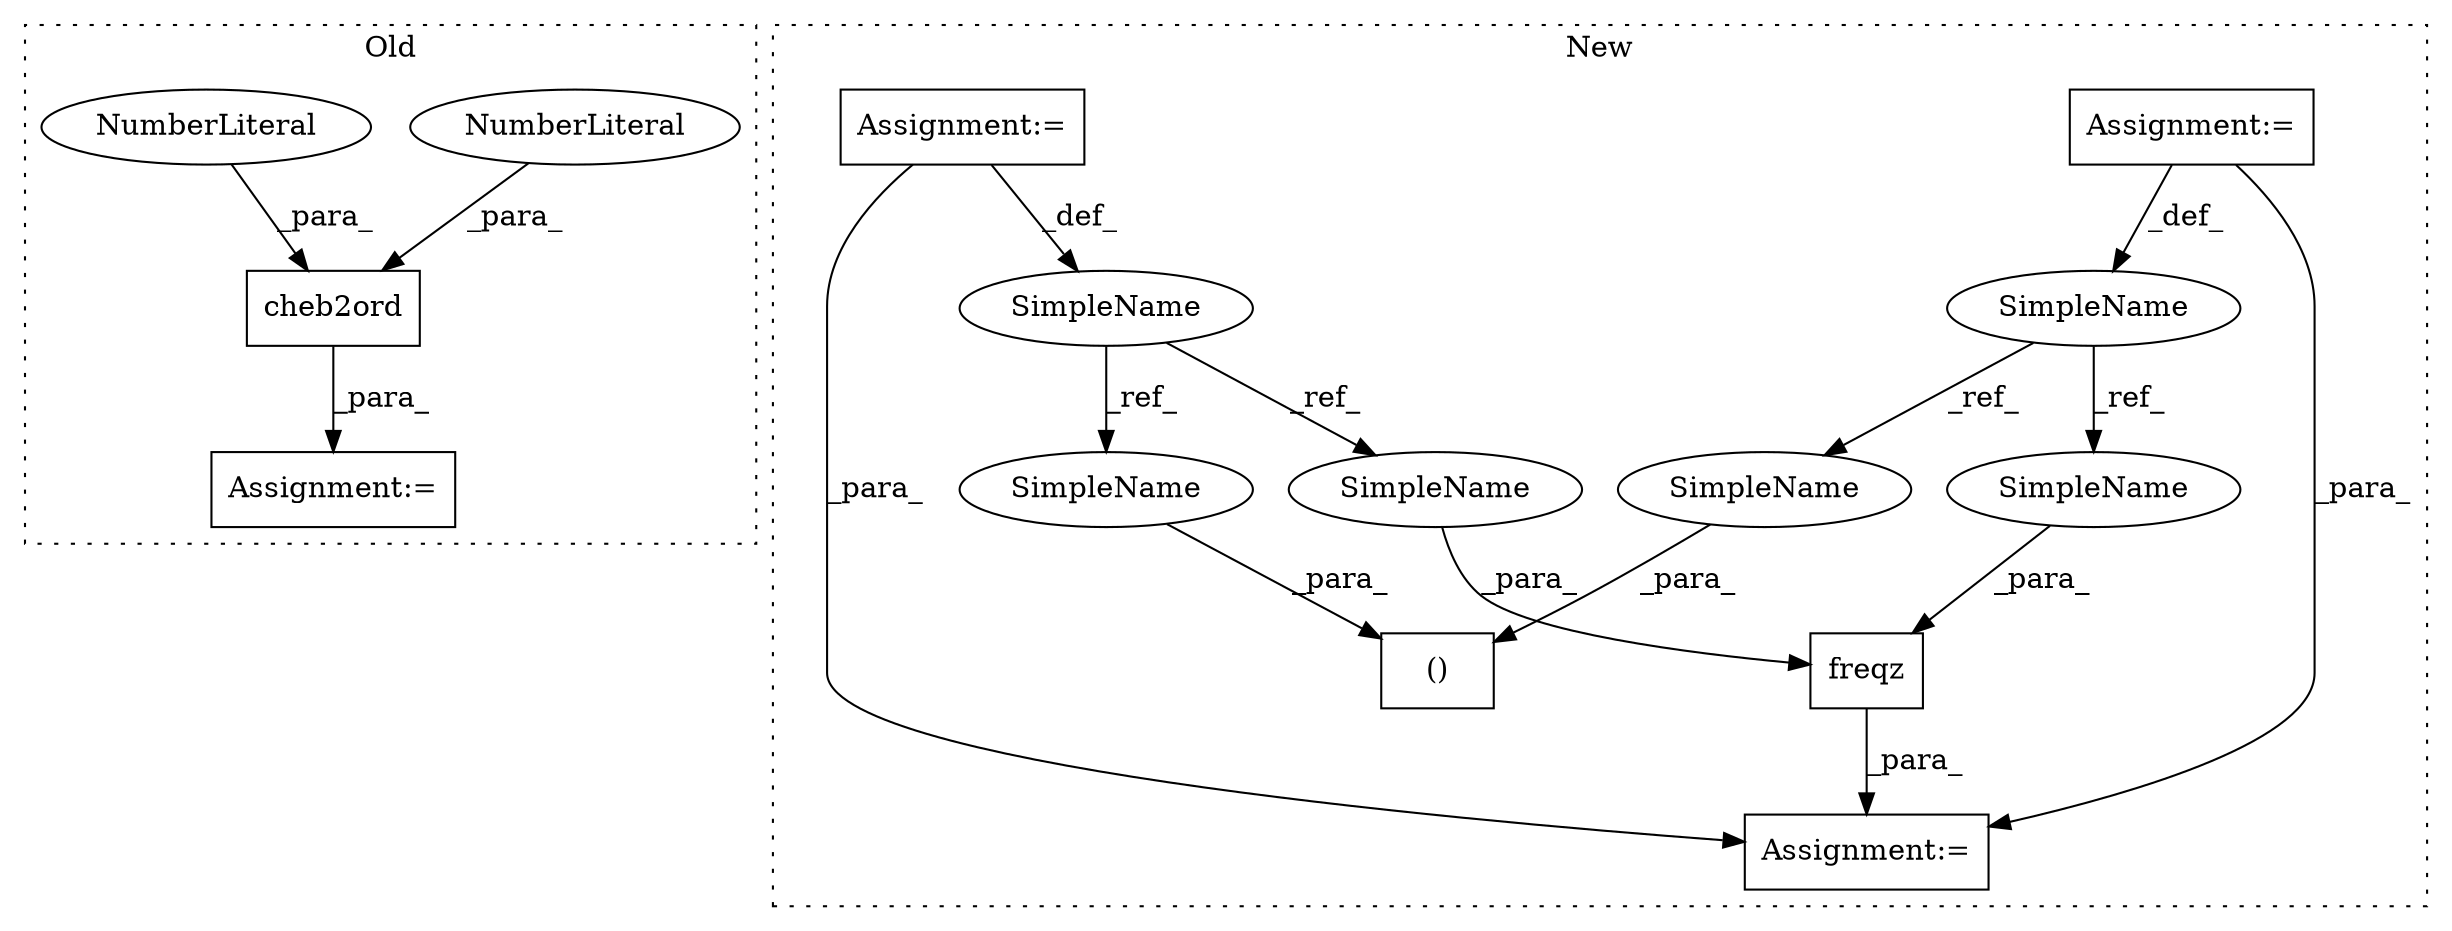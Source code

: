 digraph G {
subgraph cluster0 {
1 [label="cheb2ord" a="32" s="8173,8194" l="9,1" shape="box"];
3 [label="NumberLiteral" a="34" s="8190" l="1" shape="ellipse"];
4 [label="NumberLiteral" a="34" s="8182" l="3" shape="ellipse"];
10 [label="Assignment:=" a="7" s="8171" l="2" shape="box"];
label = "Old";
style="dotted";
}
subgraph cluster1 {
2 [label="freqz" a="32" s="12745,12754" l="6,1" shape="box"];
5 [label="SimpleName" a="42" s="12453" l="1" shape="ellipse"];
6 [label="()" a="106" s="12674" l="15" shape="box"];
7 [label="SimpleName" a="42" s="12476" l="1" shape="ellipse"];
8 [label="Assignment:=" a="7" s="12743" l="2" shape="box"];
9 [label="Assignment:=" a="7" s="12453" l="1" shape="box"];
11 [label="Assignment:=" a="7" s="12476" l="1" shape="box"];
12 [label="SimpleName" a="42" s="12688" l="1" shape="ellipse"];
13 [label="SimpleName" a="42" s="12753" l="1" shape="ellipse"];
14 [label="SimpleName" a="42" s="12674" l="1" shape="ellipse"];
15 [label="SimpleName" a="42" s="12751" l="1" shape="ellipse"];
label = "New";
style="dotted";
}
1 -> 10 [label="_para_"];
2 -> 8 [label="_para_"];
3 -> 1 [label="_para_"];
4 -> 1 [label="_para_"];
5 -> 13 [label="_ref_"];
5 -> 12 [label="_ref_"];
7 -> 15 [label="_ref_"];
7 -> 14 [label="_ref_"];
9 -> 5 [label="_def_"];
9 -> 8 [label="_para_"];
11 -> 7 [label="_def_"];
11 -> 8 [label="_para_"];
12 -> 6 [label="_para_"];
13 -> 2 [label="_para_"];
14 -> 6 [label="_para_"];
15 -> 2 [label="_para_"];
}